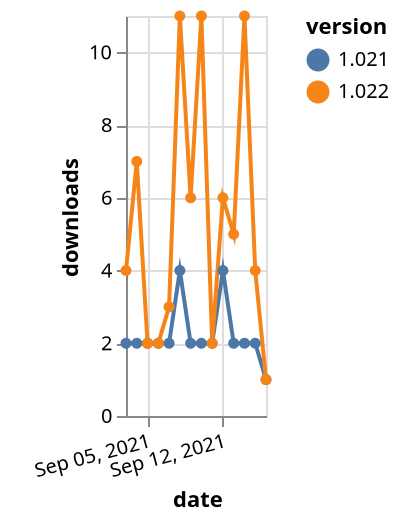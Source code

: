 {"$schema": "https://vega.github.io/schema/vega-lite/v5.json", "description": "A simple bar chart with embedded data.", "data": {"values": [{"date": "2021-09-03", "total": 3883, "delta": 2, "version": "1.021"}, {"date": "2021-09-04", "total": 3885, "delta": 2, "version": "1.021"}, {"date": "2021-09-05", "total": 3887, "delta": 2, "version": "1.021"}, {"date": "2021-09-06", "total": 3889, "delta": 2, "version": "1.021"}, {"date": "2021-09-07", "total": 3891, "delta": 2, "version": "1.021"}, {"date": "2021-09-08", "total": 3895, "delta": 4, "version": "1.021"}, {"date": "2021-09-09", "total": 3897, "delta": 2, "version": "1.021"}, {"date": "2021-09-10", "total": 3899, "delta": 2, "version": "1.021"}, {"date": "2021-09-11", "total": 3901, "delta": 2, "version": "1.021"}, {"date": "2021-09-12", "total": 3905, "delta": 4, "version": "1.021"}, {"date": "2021-09-13", "total": 3907, "delta": 2, "version": "1.021"}, {"date": "2021-09-14", "total": 3909, "delta": 2, "version": "1.021"}, {"date": "2021-09-15", "total": 3911, "delta": 2, "version": "1.021"}, {"date": "2021-09-16", "total": 3912, "delta": 1, "version": "1.021"}, {"date": "2021-09-03", "total": 3824, "delta": 4, "version": "1.022"}, {"date": "2021-09-04", "total": 3831, "delta": 7, "version": "1.022"}, {"date": "2021-09-05", "total": 3833, "delta": 2, "version": "1.022"}, {"date": "2021-09-06", "total": 3835, "delta": 2, "version": "1.022"}, {"date": "2021-09-07", "total": 3838, "delta": 3, "version": "1.022"}, {"date": "2021-09-08", "total": 3849, "delta": 11, "version": "1.022"}, {"date": "2021-09-09", "total": 3855, "delta": 6, "version": "1.022"}, {"date": "2021-09-10", "total": 3866, "delta": 11, "version": "1.022"}, {"date": "2021-09-11", "total": 3868, "delta": 2, "version": "1.022"}, {"date": "2021-09-12", "total": 3874, "delta": 6, "version": "1.022"}, {"date": "2021-09-13", "total": 3879, "delta": 5, "version": "1.022"}, {"date": "2021-09-14", "total": 3890, "delta": 11, "version": "1.022"}, {"date": "2021-09-15", "total": 3894, "delta": 4, "version": "1.022"}, {"date": "2021-09-16", "total": 3895, "delta": 1, "version": "1.022"}]}, "width": "container", "mark": {"type": "line", "point": {"filled": true}}, "encoding": {"x": {"field": "date", "type": "temporal", "timeUnit": "yearmonthdate", "title": "date", "axis": {"labelAngle": -15}}, "y": {"field": "delta", "type": "quantitative", "title": "downloads"}, "color": {"field": "version", "type": "nominal"}, "tooltip": {"field": "delta"}}}